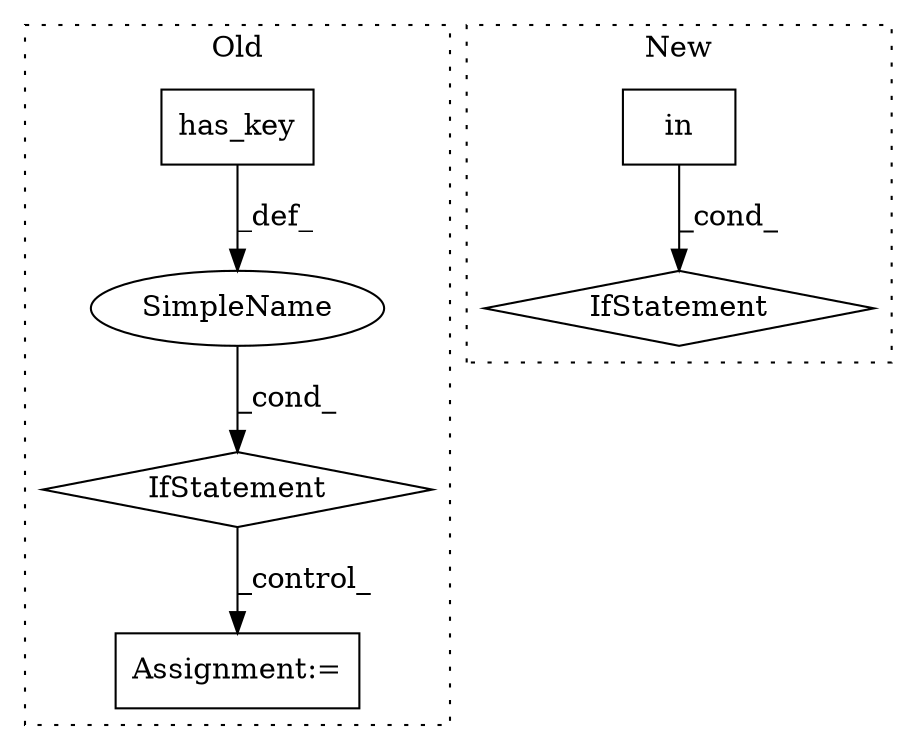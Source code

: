 digraph G {
subgraph cluster0 {
1 [label="has_key" a="32" s="13628,13645" l="8,1" shape="box"];
3 [label="IfStatement" a="25" s="13619,13646" l="4,2" shape="diamond"];
5 [label="Assignment:=" a="7" s="13663" l="1" shape="box"];
6 [label="SimpleName" a="42" s="" l="" shape="ellipse"];
label = "Old";
style="dotted";
}
subgraph cluster1 {
2 [label="IfStatement" a="25" s="13507" l="3" shape="diamond"];
4 [label="in" a="105" s="13489" l="17" shape="box"];
label = "New";
style="dotted";
}
1 -> 6 [label="_def_"];
3 -> 5 [label="_control_"];
4 -> 2 [label="_cond_"];
6 -> 3 [label="_cond_"];
}